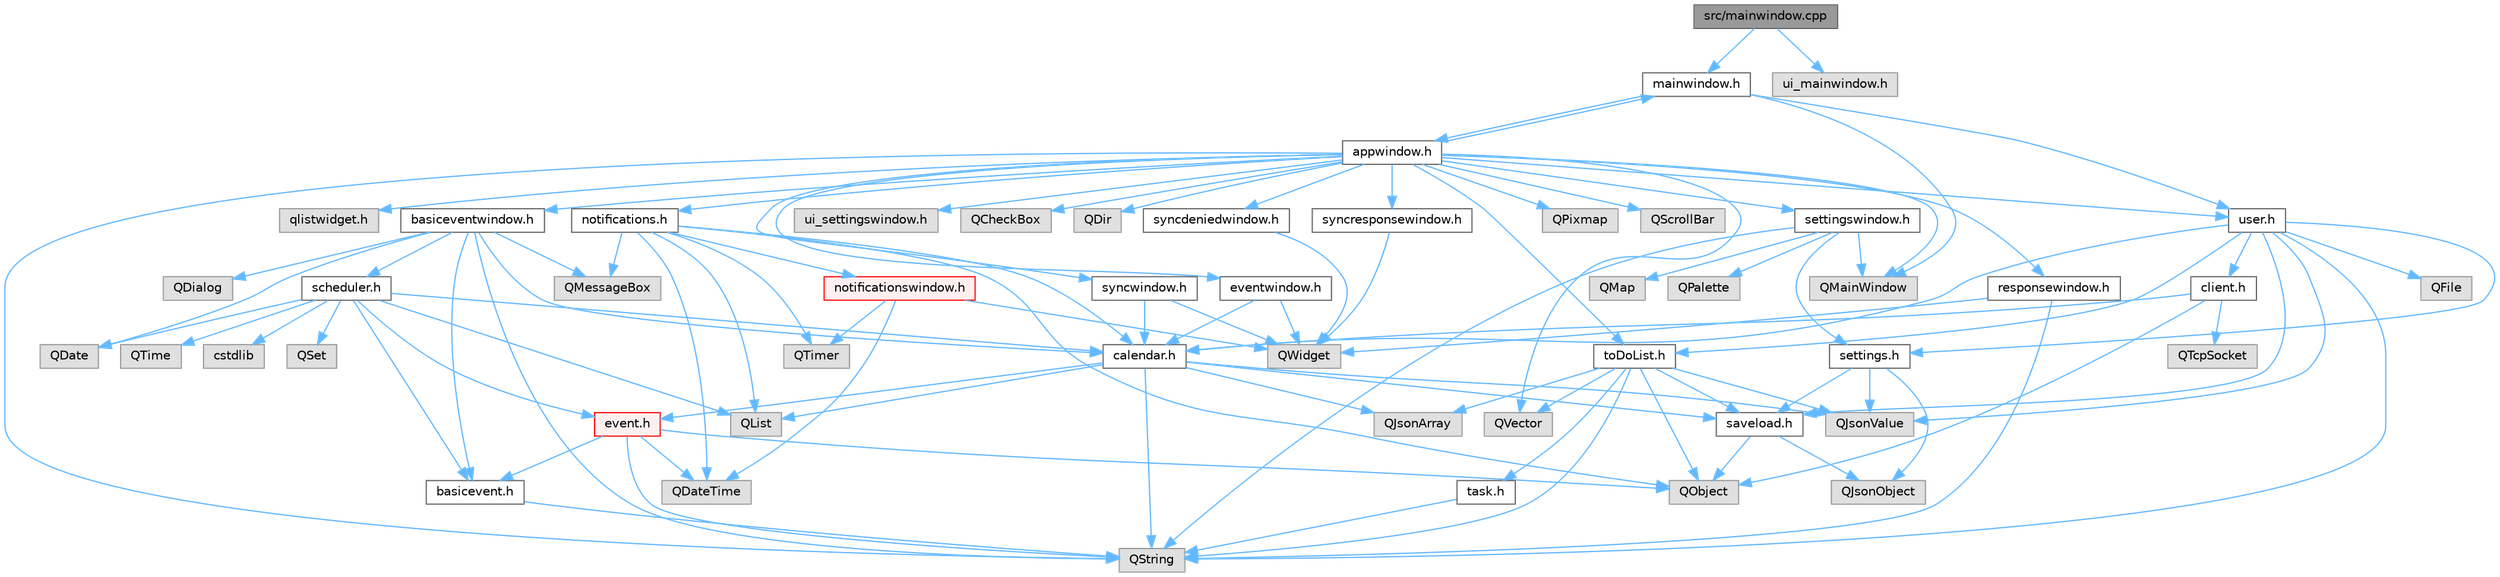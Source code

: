 digraph "src/mainwindow.cpp"
{
 // LATEX_PDF_SIZE
  bgcolor="transparent";
  edge [fontname=Helvetica,fontsize=10,labelfontname=Helvetica,labelfontsize=10];
  node [fontname=Helvetica,fontsize=10,shape=box,height=0.2,width=0.4];
  Node1 [id="Node000001",label="src/mainwindow.cpp",height=0.2,width=0.4,color="gray40", fillcolor="grey60", style="filled", fontcolor="black",tooltip=" "];
  Node1 -> Node2 [id="edge1_Node000001_Node000002",color="steelblue1",style="solid",tooltip=" "];
  Node2 [id="Node000002",label="mainwindow.h",height=0.2,width=0.4,color="grey40", fillcolor="white", style="filled",URL="$mainwindow_8h.html",tooltip=" "];
  Node2 -> Node3 [id="edge2_Node000002_Node000003",color="steelblue1",style="solid",tooltip=" "];
  Node3 [id="Node000003",label="appwindow.h",height=0.2,width=0.4,color="grey40", fillcolor="white", style="filled",URL="$appwindow_8h.html",tooltip=" "];
  Node3 -> Node4 [id="edge3_Node000003_Node000004",color="steelblue1",style="solid",tooltip=" "];
  Node4 [id="Node000004",label="QCheckBox",height=0.2,width=0.4,color="grey60", fillcolor="#E0E0E0", style="filled",tooltip=" "];
  Node3 -> Node5 [id="edge4_Node000003_Node000005",color="steelblue1",style="solid",tooltip=" "];
  Node5 [id="Node000005",label="QDir",height=0.2,width=0.4,color="grey60", fillcolor="#E0E0E0", style="filled",tooltip=" "];
  Node3 -> Node6 [id="edge5_Node000003_Node000006",color="steelblue1",style="solid",tooltip=" "];
  Node6 [id="Node000006",label="QMainWindow",height=0.2,width=0.4,color="grey60", fillcolor="#E0E0E0", style="filled",tooltip=" "];
  Node3 -> Node7 [id="edge6_Node000003_Node000007",color="steelblue1",style="solid",tooltip=" "];
  Node7 [id="Node000007",label="QPixmap",height=0.2,width=0.4,color="grey60", fillcolor="#E0E0E0", style="filled",tooltip=" "];
  Node3 -> Node8 [id="edge7_Node000003_Node000008",color="steelblue1",style="solid",tooltip=" "];
  Node8 [id="Node000008",label="QScrollBar",height=0.2,width=0.4,color="grey60", fillcolor="#E0E0E0", style="filled",tooltip=" "];
  Node3 -> Node9 [id="edge8_Node000003_Node000009",color="steelblue1",style="solid",tooltip=" "];
  Node9 [id="Node000009",label="QString",height=0.2,width=0.4,color="grey60", fillcolor="#E0E0E0", style="filled",tooltip=" "];
  Node3 -> Node10 [id="edge9_Node000003_Node000010",color="steelblue1",style="solid",tooltip=" "];
  Node10 [id="Node000010",label="QVector",height=0.2,width=0.4,color="grey60", fillcolor="#E0E0E0", style="filled",tooltip=" "];
  Node3 -> Node11 [id="edge10_Node000003_Node000011",color="steelblue1",style="solid",tooltip=" "];
  Node11 [id="Node000011",label="basiceventwindow.h",height=0.2,width=0.4,color="grey40", fillcolor="white", style="filled",URL="$basiceventwindow_8h.html",tooltip=" "];
  Node11 -> Node12 [id="edge11_Node000011_Node000012",color="steelblue1",style="solid",tooltip=" "];
  Node12 [id="Node000012",label="basicevent.h",height=0.2,width=0.4,color="grey40", fillcolor="white", style="filled",URL="$basicevent_8h.html",tooltip=" "];
  Node12 -> Node9 [id="edge12_Node000012_Node000009",color="steelblue1",style="solid",tooltip=" "];
  Node11 -> Node13 [id="edge13_Node000011_Node000013",color="steelblue1",style="solid",tooltip=" "];
  Node13 [id="Node000013",label="calendar.h",height=0.2,width=0.4,color="grey40", fillcolor="white", style="filled",URL="$calendar_8h.html",tooltip=" "];
  Node13 -> Node14 [id="edge14_Node000013_Node000014",color="steelblue1",style="solid",tooltip=" "];
  Node14 [id="Node000014",label="event.h",height=0.2,width=0.4,color="red", fillcolor="#FFF0F0", style="filled",URL="$event_8h.html",tooltip=" "];
  Node14 -> Node15 [id="edge15_Node000014_Node000015",color="steelblue1",style="solid",tooltip=" "];
  Node15 [id="Node000015",label="QDateTime",height=0.2,width=0.4,color="grey60", fillcolor="#E0E0E0", style="filled",tooltip=" "];
  Node14 -> Node17 [id="edge16_Node000014_Node000017",color="steelblue1",style="solid",tooltip=" "];
  Node17 [id="Node000017",label="QObject",height=0.2,width=0.4,color="grey60", fillcolor="#E0E0E0", style="filled",tooltip=" "];
  Node14 -> Node9 [id="edge17_Node000014_Node000009",color="steelblue1",style="solid",tooltip=" "];
  Node14 -> Node12 [id="edge18_Node000014_Node000012",color="steelblue1",style="solid",tooltip=" "];
  Node13 -> Node18 [id="edge19_Node000013_Node000018",color="steelblue1",style="solid",tooltip=" "];
  Node18 [id="Node000018",label="saveload.h",height=0.2,width=0.4,color="grey40", fillcolor="white", style="filled",URL="$saveload_8h.html",tooltip=" "];
  Node18 -> Node19 [id="edge20_Node000018_Node000019",color="steelblue1",style="solid",tooltip=" "];
  Node19 [id="Node000019",label="QJsonObject",height=0.2,width=0.4,color="grey60", fillcolor="#E0E0E0", style="filled",tooltip=" "];
  Node18 -> Node17 [id="edge21_Node000018_Node000017",color="steelblue1",style="solid",tooltip=" "];
  Node13 -> Node20 [id="edge22_Node000013_Node000020",color="steelblue1",style="solid",tooltip=" "];
  Node20 [id="Node000020",label="QJsonArray",height=0.2,width=0.4,color="grey60", fillcolor="#E0E0E0", style="filled",tooltip=" "];
  Node13 -> Node21 [id="edge23_Node000013_Node000021",color="steelblue1",style="solid",tooltip=" "];
  Node21 [id="Node000021",label="QJsonValue",height=0.2,width=0.4,color="grey60", fillcolor="#E0E0E0", style="filled",tooltip=" "];
  Node13 -> Node22 [id="edge24_Node000013_Node000022",color="steelblue1",style="solid",tooltip=" "];
  Node22 [id="Node000022",label="QList",height=0.2,width=0.4,color="grey60", fillcolor="#E0E0E0", style="filled",tooltip=" "];
  Node13 -> Node9 [id="edge25_Node000013_Node000009",color="steelblue1",style="solid",tooltip=" "];
  Node11 -> Node23 [id="edge26_Node000011_Node000023",color="steelblue1",style="solid",tooltip=" "];
  Node23 [id="Node000023",label="scheduler.h",height=0.2,width=0.4,color="grey40", fillcolor="white", style="filled",URL="$scheduler_8h.html",tooltip=" "];
  Node23 -> Node12 [id="edge27_Node000023_Node000012",color="steelblue1",style="solid",tooltip=" "];
  Node23 -> Node13 [id="edge28_Node000023_Node000013",color="steelblue1",style="solid",tooltip=" "];
  Node23 -> Node14 [id="edge29_Node000023_Node000014",color="steelblue1",style="solid",tooltip=" "];
  Node23 -> Node24 [id="edge30_Node000023_Node000024",color="steelblue1",style="solid",tooltip=" "];
  Node24 [id="Node000024",label="QDate",height=0.2,width=0.4,color="grey60", fillcolor="#E0E0E0", style="filled",tooltip=" "];
  Node23 -> Node22 [id="edge31_Node000023_Node000022",color="steelblue1",style="solid",tooltip=" "];
  Node23 -> Node25 [id="edge32_Node000023_Node000025",color="steelblue1",style="solid",tooltip=" "];
  Node25 [id="Node000025",label="QSet",height=0.2,width=0.4,color="grey60", fillcolor="#E0E0E0", style="filled",tooltip=" "];
  Node23 -> Node26 [id="edge33_Node000023_Node000026",color="steelblue1",style="solid",tooltip=" "];
  Node26 [id="Node000026",label="QTime",height=0.2,width=0.4,color="grey60", fillcolor="#E0E0E0", style="filled",tooltip=" "];
  Node23 -> Node27 [id="edge34_Node000023_Node000027",color="steelblue1",style="solid",tooltip=" "];
  Node27 [id="Node000027",label="cstdlib",height=0.2,width=0.4,color="grey60", fillcolor="#E0E0E0", style="filled",tooltip=" "];
  Node11 -> Node24 [id="edge35_Node000011_Node000024",color="steelblue1",style="solid",tooltip=" "];
  Node11 -> Node28 [id="edge36_Node000011_Node000028",color="steelblue1",style="solid",tooltip=" "];
  Node28 [id="Node000028",label="QDialog",height=0.2,width=0.4,color="grey60", fillcolor="#E0E0E0", style="filled",tooltip=" "];
  Node11 -> Node29 [id="edge37_Node000011_Node000029",color="steelblue1",style="solid",tooltip=" "];
  Node29 [id="Node000029",label="QMessageBox",height=0.2,width=0.4,color="grey60", fillcolor="#E0E0E0", style="filled",tooltip=" "];
  Node11 -> Node9 [id="edge38_Node000011_Node000009",color="steelblue1",style="solid",tooltip=" "];
  Node3 -> Node30 [id="edge39_Node000003_Node000030",color="steelblue1",style="solid",tooltip=" "];
  Node30 [id="Node000030",label="eventwindow.h",height=0.2,width=0.4,color="grey40", fillcolor="white", style="filled",URL="$eventwindow_8h.html",tooltip=" "];
  Node30 -> Node13 [id="edge40_Node000030_Node000013",color="steelblue1",style="solid",tooltip=" "];
  Node30 -> Node31 [id="edge41_Node000030_Node000031",color="steelblue1",style="solid",tooltip=" "];
  Node31 [id="Node000031",label="QWidget",height=0.2,width=0.4,color="grey60", fillcolor="#E0E0E0", style="filled",tooltip=" "];
  Node3 -> Node2 [id="edge42_Node000003_Node000002",color="steelblue1",style="solid",tooltip=" "];
  Node3 -> Node32 [id="edge43_Node000003_Node000032",color="steelblue1",style="solid",tooltip=" "];
  Node32 [id="Node000032",label="notifications.h",height=0.2,width=0.4,color="grey40", fillcolor="white", style="filled",URL="$notifications_8h.html",tooltip=" "];
  Node32 -> Node15 [id="edge44_Node000032_Node000015",color="steelblue1",style="solid",tooltip=" "];
  Node32 -> Node22 [id="edge45_Node000032_Node000022",color="steelblue1",style="solid",tooltip=" "];
  Node32 -> Node29 [id="edge46_Node000032_Node000029",color="steelblue1",style="solid",tooltip=" "];
  Node32 -> Node17 [id="edge47_Node000032_Node000017",color="steelblue1",style="solid",tooltip=" "];
  Node32 -> Node33 [id="edge48_Node000032_Node000033",color="steelblue1",style="solid",tooltip=" "];
  Node33 [id="Node000033",label="QTimer",height=0.2,width=0.4,color="grey60", fillcolor="#E0E0E0", style="filled",tooltip=" "];
  Node32 -> Node13 [id="edge49_Node000032_Node000013",color="steelblue1",style="solid",tooltip=" "];
  Node32 -> Node34 [id="edge50_Node000032_Node000034",color="steelblue1",style="solid",tooltip=" "];
  Node34 [id="Node000034",label="notificationswindow.h",height=0.2,width=0.4,color="red", fillcolor="#FFF0F0", style="filled",URL="$notificationswindow_8h.html",tooltip=" "];
  Node34 -> Node15 [id="edge51_Node000034_Node000015",color="steelblue1",style="solid",tooltip=" "];
  Node34 -> Node33 [id="edge52_Node000034_Node000033",color="steelblue1",style="solid",tooltip=" "];
  Node34 -> Node31 [id="edge53_Node000034_Node000031",color="steelblue1",style="solid",tooltip=" "];
  Node3 -> Node36 [id="edge54_Node000003_Node000036",color="steelblue1",style="solid",tooltip=" "];
  Node36 [id="Node000036",label="qlistwidget.h",height=0.2,width=0.4,color="grey60", fillcolor="#E0E0E0", style="filled",tooltip=" "];
  Node3 -> Node37 [id="edge55_Node000003_Node000037",color="steelblue1",style="solid",tooltip=" "];
  Node37 [id="Node000037",label="responsewindow.h",height=0.2,width=0.4,color="grey40", fillcolor="white", style="filled",URL="$responsewindow_8h.html",tooltip=" "];
  Node37 -> Node9 [id="edge56_Node000037_Node000009",color="steelblue1",style="solid",tooltip=" "];
  Node37 -> Node31 [id="edge57_Node000037_Node000031",color="steelblue1",style="solid",tooltip=" "];
  Node3 -> Node38 [id="edge58_Node000003_Node000038",color="steelblue1",style="solid",tooltip=" "];
  Node38 [id="Node000038",label="settingswindow.h",height=0.2,width=0.4,color="grey40", fillcolor="white", style="filled",URL="$settingswindow_8h.html",tooltip=" "];
  Node38 -> Node6 [id="edge59_Node000038_Node000006",color="steelblue1",style="solid",tooltip=" "];
  Node38 -> Node39 [id="edge60_Node000038_Node000039",color="steelblue1",style="solid",tooltip=" "];
  Node39 [id="Node000039",label="QMap",height=0.2,width=0.4,color="grey60", fillcolor="#E0E0E0", style="filled",tooltip=" "];
  Node38 -> Node40 [id="edge61_Node000038_Node000040",color="steelblue1",style="solid",tooltip=" "];
  Node40 [id="Node000040",label="QPalette",height=0.2,width=0.4,color="grey60", fillcolor="#E0E0E0", style="filled",tooltip=" "];
  Node38 -> Node9 [id="edge62_Node000038_Node000009",color="steelblue1",style="solid",tooltip=" "];
  Node38 -> Node41 [id="edge63_Node000038_Node000041",color="steelblue1",style="solid",tooltip=" "];
  Node41 [id="Node000041",label="settings.h",height=0.2,width=0.4,color="grey40", fillcolor="white", style="filled",URL="$settings_8h.html",tooltip=" "];
  Node41 -> Node18 [id="edge64_Node000041_Node000018",color="steelblue1",style="solid",tooltip=" "];
  Node41 -> Node19 [id="edge65_Node000041_Node000019",color="steelblue1",style="solid",tooltip=" "];
  Node41 -> Node21 [id="edge66_Node000041_Node000021",color="steelblue1",style="solid",tooltip=" "];
  Node3 -> Node42 [id="edge67_Node000003_Node000042",color="steelblue1",style="solid",tooltip=" "];
  Node42 [id="Node000042",label="syncdeniedwindow.h",height=0.2,width=0.4,color="grey40", fillcolor="white", style="filled",URL="$syncdeniedwindow_8h.html",tooltip=" "];
  Node42 -> Node31 [id="edge68_Node000042_Node000031",color="steelblue1",style="solid",tooltip=" "];
  Node3 -> Node43 [id="edge69_Node000003_Node000043",color="steelblue1",style="solid",tooltip=" "];
  Node43 [id="Node000043",label="syncresponsewindow.h",height=0.2,width=0.4,color="grey40", fillcolor="white", style="filled",URL="$syncresponsewindow_8h.html",tooltip=" "];
  Node43 -> Node31 [id="edge70_Node000043_Node000031",color="steelblue1",style="solid",tooltip=" "];
  Node3 -> Node44 [id="edge71_Node000003_Node000044",color="steelblue1",style="solid",tooltip=" "];
  Node44 [id="Node000044",label="syncwindow.h",height=0.2,width=0.4,color="grey40", fillcolor="white", style="filled",URL="$syncwindow_8h.html",tooltip=" "];
  Node44 -> Node13 [id="edge72_Node000044_Node000013",color="steelblue1",style="solid",tooltip=" "];
  Node44 -> Node31 [id="edge73_Node000044_Node000031",color="steelblue1",style="solid",tooltip=" "];
  Node3 -> Node45 [id="edge74_Node000003_Node000045",color="steelblue1",style="solid",tooltip=" "];
  Node45 [id="Node000045",label="toDoList.h",height=0.2,width=0.4,color="grey40", fillcolor="white", style="filled",URL="$to_do_list_8h.html",tooltip=" "];
  Node45 -> Node18 [id="edge75_Node000045_Node000018",color="steelblue1",style="solid",tooltip=" "];
  Node45 -> Node46 [id="edge76_Node000045_Node000046",color="steelblue1",style="solid",tooltip=" "];
  Node46 [id="Node000046",label="task.h",height=0.2,width=0.4,color="grey40", fillcolor="white", style="filled",URL="$task_8h.html",tooltip=" "];
  Node46 -> Node9 [id="edge77_Node000046_Node000009",color="steelblue1",style="solid",tooltip=" "];
  Node45 -> Node20 [id="edge78_Node000045_Node000020",color="steelblue1",style="solid",tooltip=" "];
  Node45 -> Node21 [id="edge79_Node000045_Node000021",color="steelblue1",style="solid",tooltip=" "];
  Node45 -> Node17 [id="edge80_Node000045_Node000017",color="steelblue1",style="solid",tooltip=" "];
  Node45 -> Node9 [id="edge81_Node000045_Node000009",color="steelblue1",style="solid",tooltip=" "];
  Node45 -> Node10 [id="edge82_Node000045_Node000010",color="steelblue1",style="solid",tooltip=" "];
  Node3 -> Node47 [id="edge83_Node000003_Node000047",color="steelblue1",style="solid",tooltip=" "];
  Node47 [id="Node000047",label="ui_settingswindow.h",height=0.2,width=0.4,color="grey60", fillcolor="#E0E0E0", style="filled",tooltip=" "];
  Node3 -> Node48 [id="edge84_Node000003_Node000048",color="steelblue1",style="solid",tooltip=" "];
  Node48 [id="Node000048",label="user.h",height=0.2,width=0.4,color="grey40", fillcolor="white", style="filled",URL="$user_8h.html",tooltip=" "];
  Node48 -> Node13 [id="edge85_Node000048_Node000013",color="steelblue1",style="solid",tooltip=" "];
  Node48 -> Node49 [id="edge86_Node000048_Node000049",color="steelblue1",style="solid",tooltip=" "];
  Node49 [id="Node000049",label="client.h",height=0.2,width=0.4,color="grey40", fillcolor="white", style="filled",URL="$client_8h.html",tooltip=" "];
  Node49 -> Node13 [id="edge87_Node000049_Node000013",color="steelblue1",style="solid",tooltip=" "];
  Node49 -> Node17 [id="edge88_Node000049_Node000017",color="steelblue1",style="solid",tooltip=" "];
  Node49 -> Node50 [id="edge89_Node000049_Node000050",color="steelblue1",style="solid",tooltip=" "];
  Node50 [id="Node000050",label="QTcpSocket",height=0.2,width=0.4,color="grey60", fillcolor="#E0E0E0", style="filled",tooltip=" "];
  Node48 -> Node18 [id="edge90_Node000048_Node000018",color="steelblue1",style="solid",tooltip=" "];
  Node48 -> Node41 [id="edge91_Node000048_Node000041",color="steelblue1",style="solid",tooltip=" "];
  Node48 -> Node45 [id="edge92_Node000048_Node000045",color="steelblue1",style="solid",tooltip=" "];
  Node48 -> Node51 [id="edge93_Node000048_Node000051",color="steelblue1",style="solid",tooltip=" "];
  Node51 [id="Node000051",label="QFile",height=0.2,width=0.4,color="grey60", fillcolor="#E0E0E0", style="filled",tooltip=" "];
  Node48 -> Node21 [id="edge94_Node000048_Node000021",color="steelblue1",style="solid",tooltip=" "];
  Node48 -> Node9 [id="edge95_Node000048_Node000009",color="steelblue1",style="solid",tooltip=" "];
  Node2 -> Node48 [id="edge96_Node000002_Node000048",color="steelblue1",style="solid",tooltip=" "];
  Node2 -> Node6 [id="edge97_Node000002_Node000006",color="steelblue1",style="solid",tooltip=" "];
  Node1 -> Node52 [id="edge98_Node000001_Node000052",color="steelblue1",style="solid",tooltip=" "];
  Node52 [id="Node000052",label="ui_mainwindow.h",height=0.2,width=0.4,color="grey60", fillcolor="#E0E0E0", style="filled",tooltip=" "];
}

